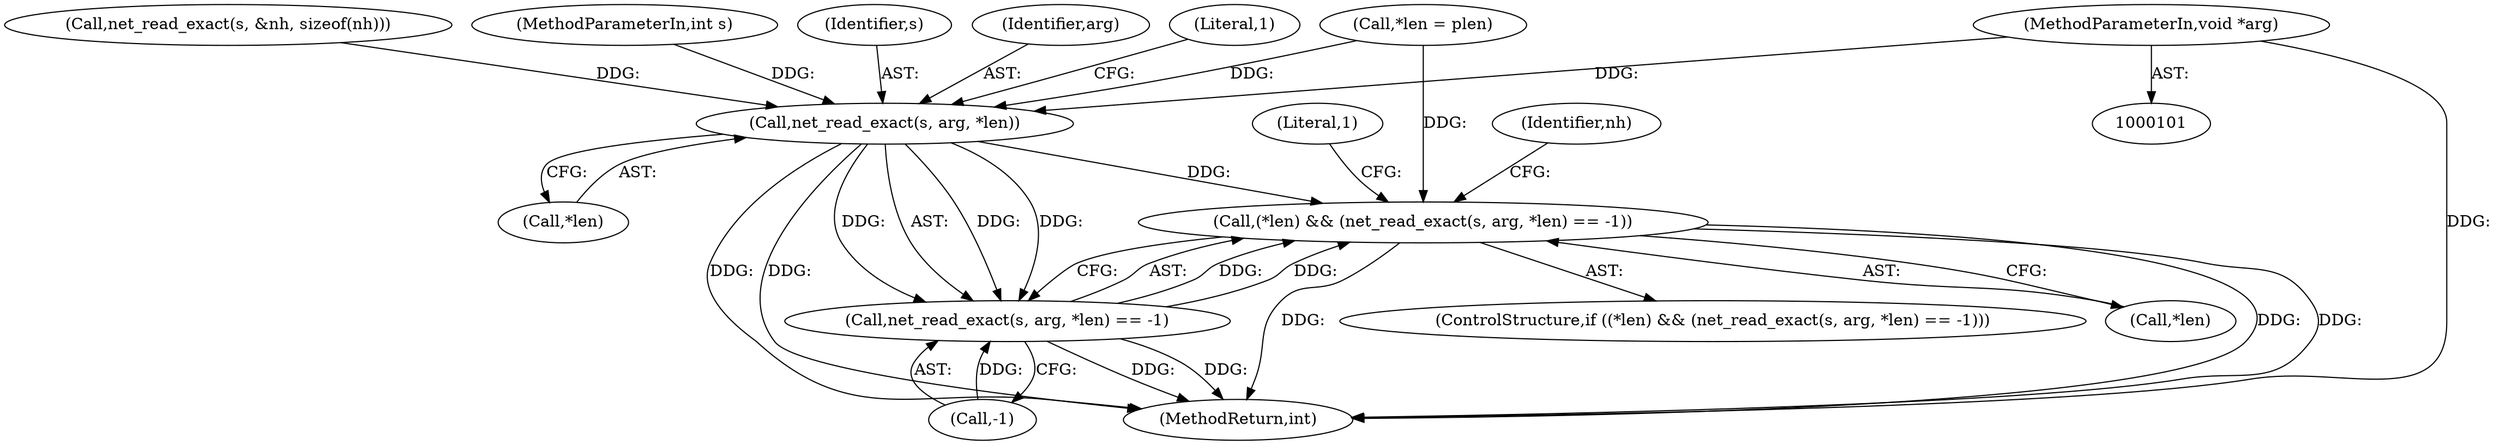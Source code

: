 digraph "0_aircrack-ng_88702a3ce4c28a973bf69023cd0312f412f6193e@pointer" {
"1000103" [label="(MethodParameterIn,void *arg)"];
"1000156" [label="(Call,net_read_exact(s, arg, *len))"];
"1000152" [label="(Call,(*len) && (net_read_exact(s, arg, *len) == -1))"];
"1000155" [label="(Call,net_read_exact(s, arg, *len) == -1)"];
"1000152" [label="(Call,(*len) && (net_read_exact(s, arg, *len) == -1))"];
"1000110" [label="(Call,net_read_exact(s, &nh, sizeof(nh)))"];
"1000155" [label="(Call,net_read_exact(s, arg, *len) == -1)"];
"1000166" [label="(Literal,1)"];
"1000102" [label="(MethodParameterIn,int s)"];
"1000171" [label="(MethodReturn,int)"];
"1000157" [label="(Identifier,s)"];
"1000161" [label="(Call,-1)"];
"1000156" [label="(Call,net_read_exact(s, arg, *len))"];
"1000147" [label="(Call,*len = plen)"];
"1000158" [label="(Identifier,arg)"];
"1000169" [label="(Identifier,nh)"];
"1000159" [label="(Call,*len)"];
"1000162" [label="(Literal,1)"];
"1000153" [label="(Call,*len)"];
"1000103" [label="(MethodParameterIn,void *arg)"];
"1000151" [label="(ControlStructure,if ((*len) && (net_read_exact(s, arg, *len) == -1)))"];
"1000103" -> "1000101"  [label="AST: "];
"1000103" -> "1000171"  [label="DDG: "];
"1000103" -> "1000156"  [label="DDG: "];
"1000156" -> "1000155"  [label="AST: "];
"1000156" -> "1000159"  [label="CFG: "];
"1000157" -> "1000156"  [label="AST: "];
"1000158" -> "1000156"  [label="AST: "];
"1000159" -> "1000156"  [label="AST: "];
"1000162" -> "1000156"  [label="CFG: "];
"1000156" -> "1000171"  [label="DDG: "];
"1000156" -> "1000171"  [label="DDG: "];
"1000156" -> "1000152"  [label="DDG: "];
"1000156" -> "1000155"  [label="DDG: "];
"1000156" -> "1000155"  [label="DDG: "];
"1000156" -> "1000155"  [label="DDG: "];
"1000110" -> "1000156"  [label="DDG: "];
"1000102" -> "1000156"  [label="DDG: "];
"1000147" -> "1000156"  [label="DDG: "];
"1000152" -> "1000151"  [label="AST: "];
"1000152" -> "1000153"  [label="CFG: "];
"1000152" -> "1000155"  [label="CFG: "];
"1000153" -> "1000152"  [label="AST: "];
"1000155" -> "1000152"  [label="AST: "];
"1000166" -> "1000152"  [label="CFG: "];
"1000169" -> "1000152"  [label="CFG: "];
"1000152" -> "1000171"  [label="DDG: "];
"1000152" -> "1000171"  [label="DDG: "];
"1000152" -> "1000171"  [label="DDG: "];
"1000147" -> "1000152"  [label="DDG: "];
"1000155" -> "1000152"  [label="DDG: "];
"1000155" -> "1000152"  [label="DDG: "];
"1000155" -> "1000161"  [label="CFG: "];
"1000161" -> "1000155"  [label="AST: "];
"1000155" -> "1000171"  [label="DDG: "];
"1000155" -> "1000171"  [label="DDG: "];
"1000161" -> "1000155"  [label="DDG: "];
}
